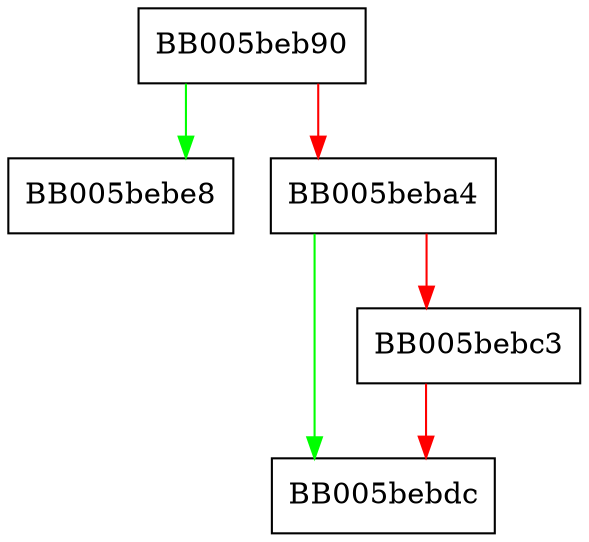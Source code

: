 digraph EVP_CIPHER_CTX_rand_key {
  node [shape="box"];
  graph [splines=ortho];
  BB005beb90 -> BB005bebe8 [color="green"];
  BB005beb90 -> BB005beba4 [color="red"];
  BB005beba4 -> BB005bebdc [color="green"];
  BB005beba4 -> BB005bebc3 [color="red"];
  BB005bebc3 -> BB005bebdc [color="red"];
}